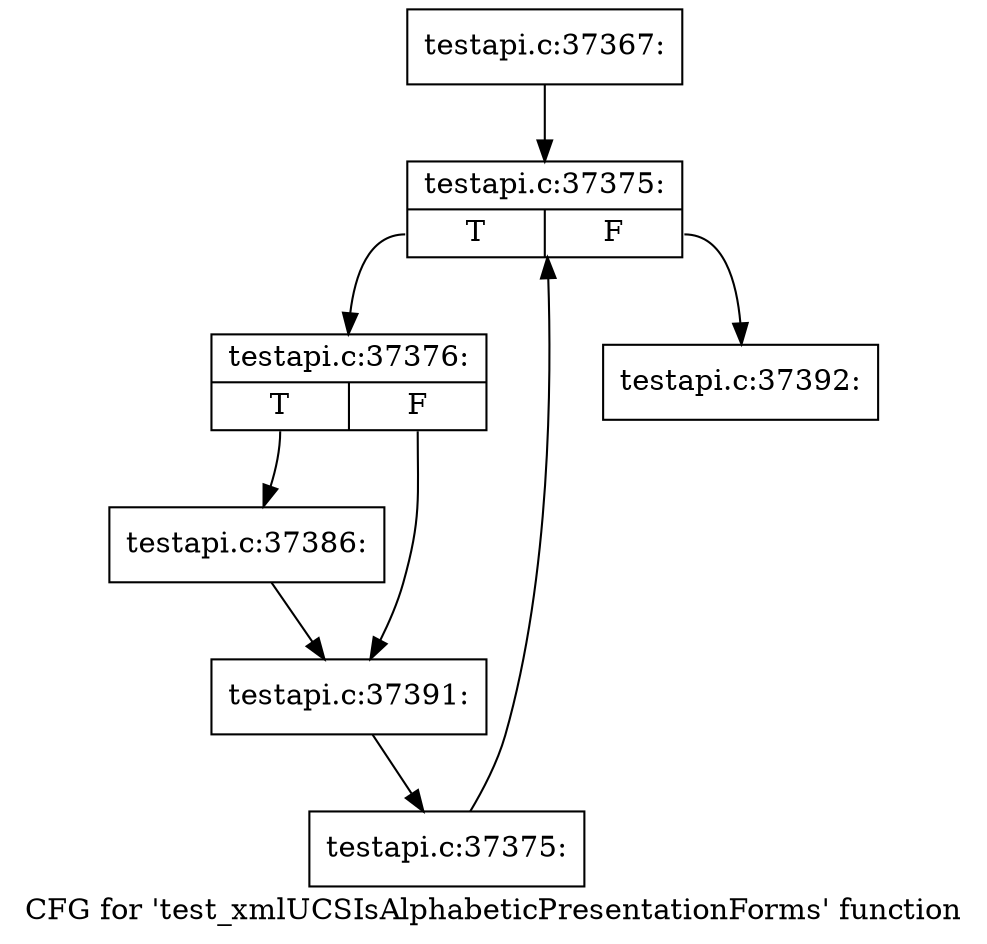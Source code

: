digraph "CFG for 'test_xmlUCSIsAlphabeticPresentationForms' function" {
	label="CFG for 'test_xmlUCSIsAlphabeticPresentationForms' function";

	Node0x554eca0 [shape=record,label="{testapi.c:37367:}"];
	Node0x554eca0 -> Node0x4ab47b0;
	Node0x4ab47b0 [shape=record,label="{testapi.c:37375:|{<s0>T|<s1>F}}"];
	Node0x4ab47b0:s0 -> Node0x4ab4a10;
	Node0x4ab47b0:s1 -> Node0x4ab4650;
	Node0x4ab4a10 [shape=record,label="{testapi.c:37376:|{<s0>T|<s1>F}}"];
	Node0x4ab4a10:s0 -> Node0x4ab5370;
	Node0x4ab4a10:s1 -> Node0x4ab5560;
	Node0x4ab5370 [shape=record,label="{testapi.c:37386:}"];
	Node0x4ab5370 -> Node0x4ab5560;
	Node0x4ab5560 [shape=record,label="{testapi.c:37391:}"];
	Node0x4ab5560 -> Node0x4ab49c0;
	Node0x4ab49c0 [shape=record,label="{testapi.c:37375:}"];
	Node0x4ab49c0 -> Node0x4ab47b0;
	Node0x4ab4650 [shape=record,label="{testapi.c:37392:}"];
}
